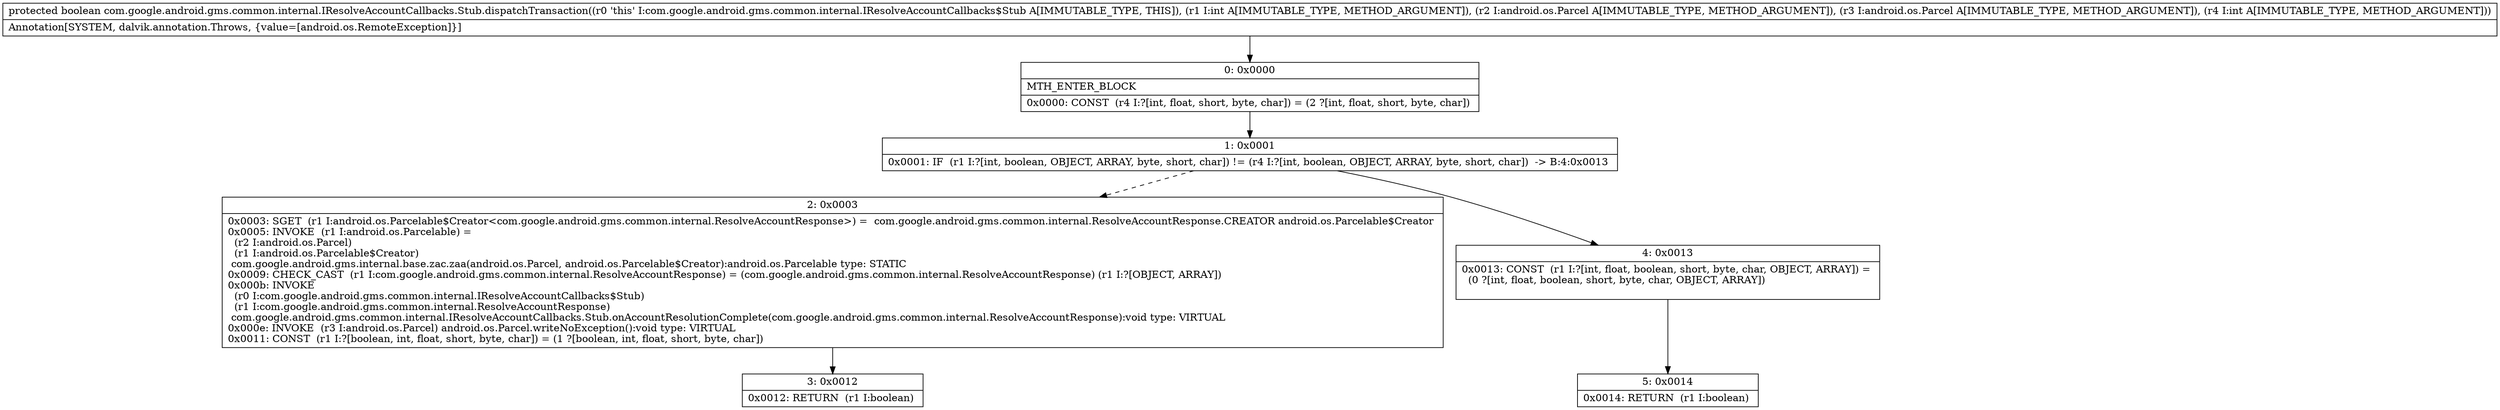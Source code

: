 digraph "CFG forcom.google.android.gms.common.internal.IResolveAccountCallbacks.Stub.dispatchTransaction(ILandroid\/os\/Parcel;Landroid\/os\/Parcel;I)Z" {
Node_0 [shape=record,label="{0\:\ 0x0000|MTH_ENTER_BLOCK\l|0x0000: CONST  (r4 I:?[int, float, short, byte, char]) = (2 ?[int, float, short, byte, char]) \l}"];
Node_1 [shape=record,label="{1\:\ 0x0001|0x0001: IF  (r1 I:?[int, boolean, OBJECT, ARRAY, byte, short, char]) != (r4 I:?[int, boolean, OBJECT, ARRAY, byte, short, char])  \-\> B:4:0x0013 \l}"];
Node_2 [shape=record,label="{2\:\ 0x0003|0x0003: SGET  (r1 I:android.os.Parcelable$Creator\<com.google.android.gms.common.internal.ResolveAccountResponse\>) =  com.google.android.gms.common.internal.ResolveAccountResponse.CREATOR android.os.Parcelable$Creator \l0x0005: INVOKE  (r1 I:android.os.Parcelable) = \l  (r2 I:android.os.Parcel)\l  (r1 I:android.os.Parcelable$Creator)\l com.google.android.gms.internal.base.zac.zaa(android.os.Parcel, android.os.Parcelable$Creator):android.os.Parcelable type: STATIC \l0x0009: CHECK_CAST  (r1 I:com.google.android.gms.common.internal.ResolveAccountResponse) = (com.google.android.gms.common.internal.ResolveAccountResponse) (r1 I:?[OBJECT, ARRAY]) \l0x000b: INVOKE  \l  (r0 I:com.google.android.gms.common.internal.IResolveAccountCallbacks$Stub)\l  (r1 I:com.google.android.gms.common.internal.ResolveAccountResponse)\l com.google.android.gms.common.internal.IResolveAccountCallbacks.Stub.onAccountResolutionComplete(com.google.android.gms.common.internal.ResolveAccountResponse):void type: VIRTUAL \l0x000e: INVOKE  (r3 I:android.os.Parcel) android.os.Parcel.writeNoException():void type: VIRTUAL \l0x0011: CONST  (r1 I:?[boolean, int, float, short, byte, char]) = (1 ?[boolean, int, float, short, byte, char]) \l}"];
Node_3 [shape=record,label="{3\:\ 0x0012|0x0012: RETURN  (r1 I:boolean) \l}"];
Node_4 [shape=record,label="{4\:\ 0x0013|0x0013: CONST  (r1 I:?[int, float, boolean, short, byte, char, OBJECT, ARRAY]) = \l  (0 ?[int, float, boolean, short, byte, char, OBJECT, ARRAY])\l \l}"];
Node_5 [shape=record,label="{5\:\ 0x0014|0x0014: RETURN  (r1 I:boolean) \l}"];
MethodNode[shape=record,label="{protected boolean com.google.android.gms.common.internal.IResolveAccountCallbacks.Stub.dispatchTransaction((r0 'this' I:com.google.android.gms.common.internal.IResolveAccountCallbacks$Stub A[IMMUTABLE_TYPE, THIS]), (r1 I:int A[IMMUTABLE_TYPE, METHOD_ARGUMENT]), (r2 I:android.os.Parcel A[IMMUTABLE_TYPE, METHOD_ARGUMENT]), (r3 I:android.os.Parcel A[IMMUTABLE_TYPE, METHOD_ARGUMENT]), (r4 I:int A[IMMUTABLE_TYPE, METHOD_ARGUMENT]))  | Annotation[SYSTEM, dalvik.annotation.Throws, \{value=[android.os.RemoteException]\}]\l}"];
MethodNode -> Node_0;
Node_0 -> Node_1;
Node_1 -> Node_2[style=dashed];
Node_1 -> Node_4;
Node_2 -> Node_3;
Node_4 -> Node_5;
}

